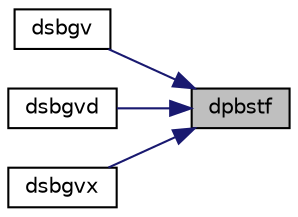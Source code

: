 digraph "dpbstf"
{
 // LATEX_PDF_SIZE
  edge [fontname="Helvetica",fontsize="10",labelfontname="Helvetica",labelfontsize="10"];
  node [fontname="Helvetica",fontsize="10",shape=record];
  rankdir="RL";
  Node1 [label="dpbstf",height=0.2,width=0.4,color="black", fillcolor="grey75", style="filled", fontcolor="black",tooltip="DPBSTF"];
  Node1 -> Node2 [dir="back",color="midnightblue",fontsize="10",style="solid",fontname="Helvetica"];
  Node2 [label="dsbgv",height=0.2,width=0.4,color="black", fillcolor="white", style="filled",URL="$dsbgv_8f.html#a33924228a8f3dbde0a4f7e4e58e45267",tooltip="DSBGV"];
  Node1 -> Node3 [dir="back",color="midnightblue",fontsize="10",style="solid",fontname="Helvetica"];
  Node3 [label="dsbgvd",height=0.2,width=0.4,color="black", fillcolor="white", style="filled",URL="$dsbgvd_8f.html#a5399550432eeee3ce0e4429f53bf4286",tooltip="DSBGVD"];
  Node1 -> Node4 [dir="back",color="midnightblue",fontsize="10",style="solid",fontname="Helvetica"];
  Node4 [label="dsbgvx",height=0.2,width=0.4,color="black", fillcolor="white", style="filled",URL="$dsbgvx_8f.html#ac1ea24e07f3e2522ef6e8e9768eea5c5",tooltip="DSBGVX"];
}
